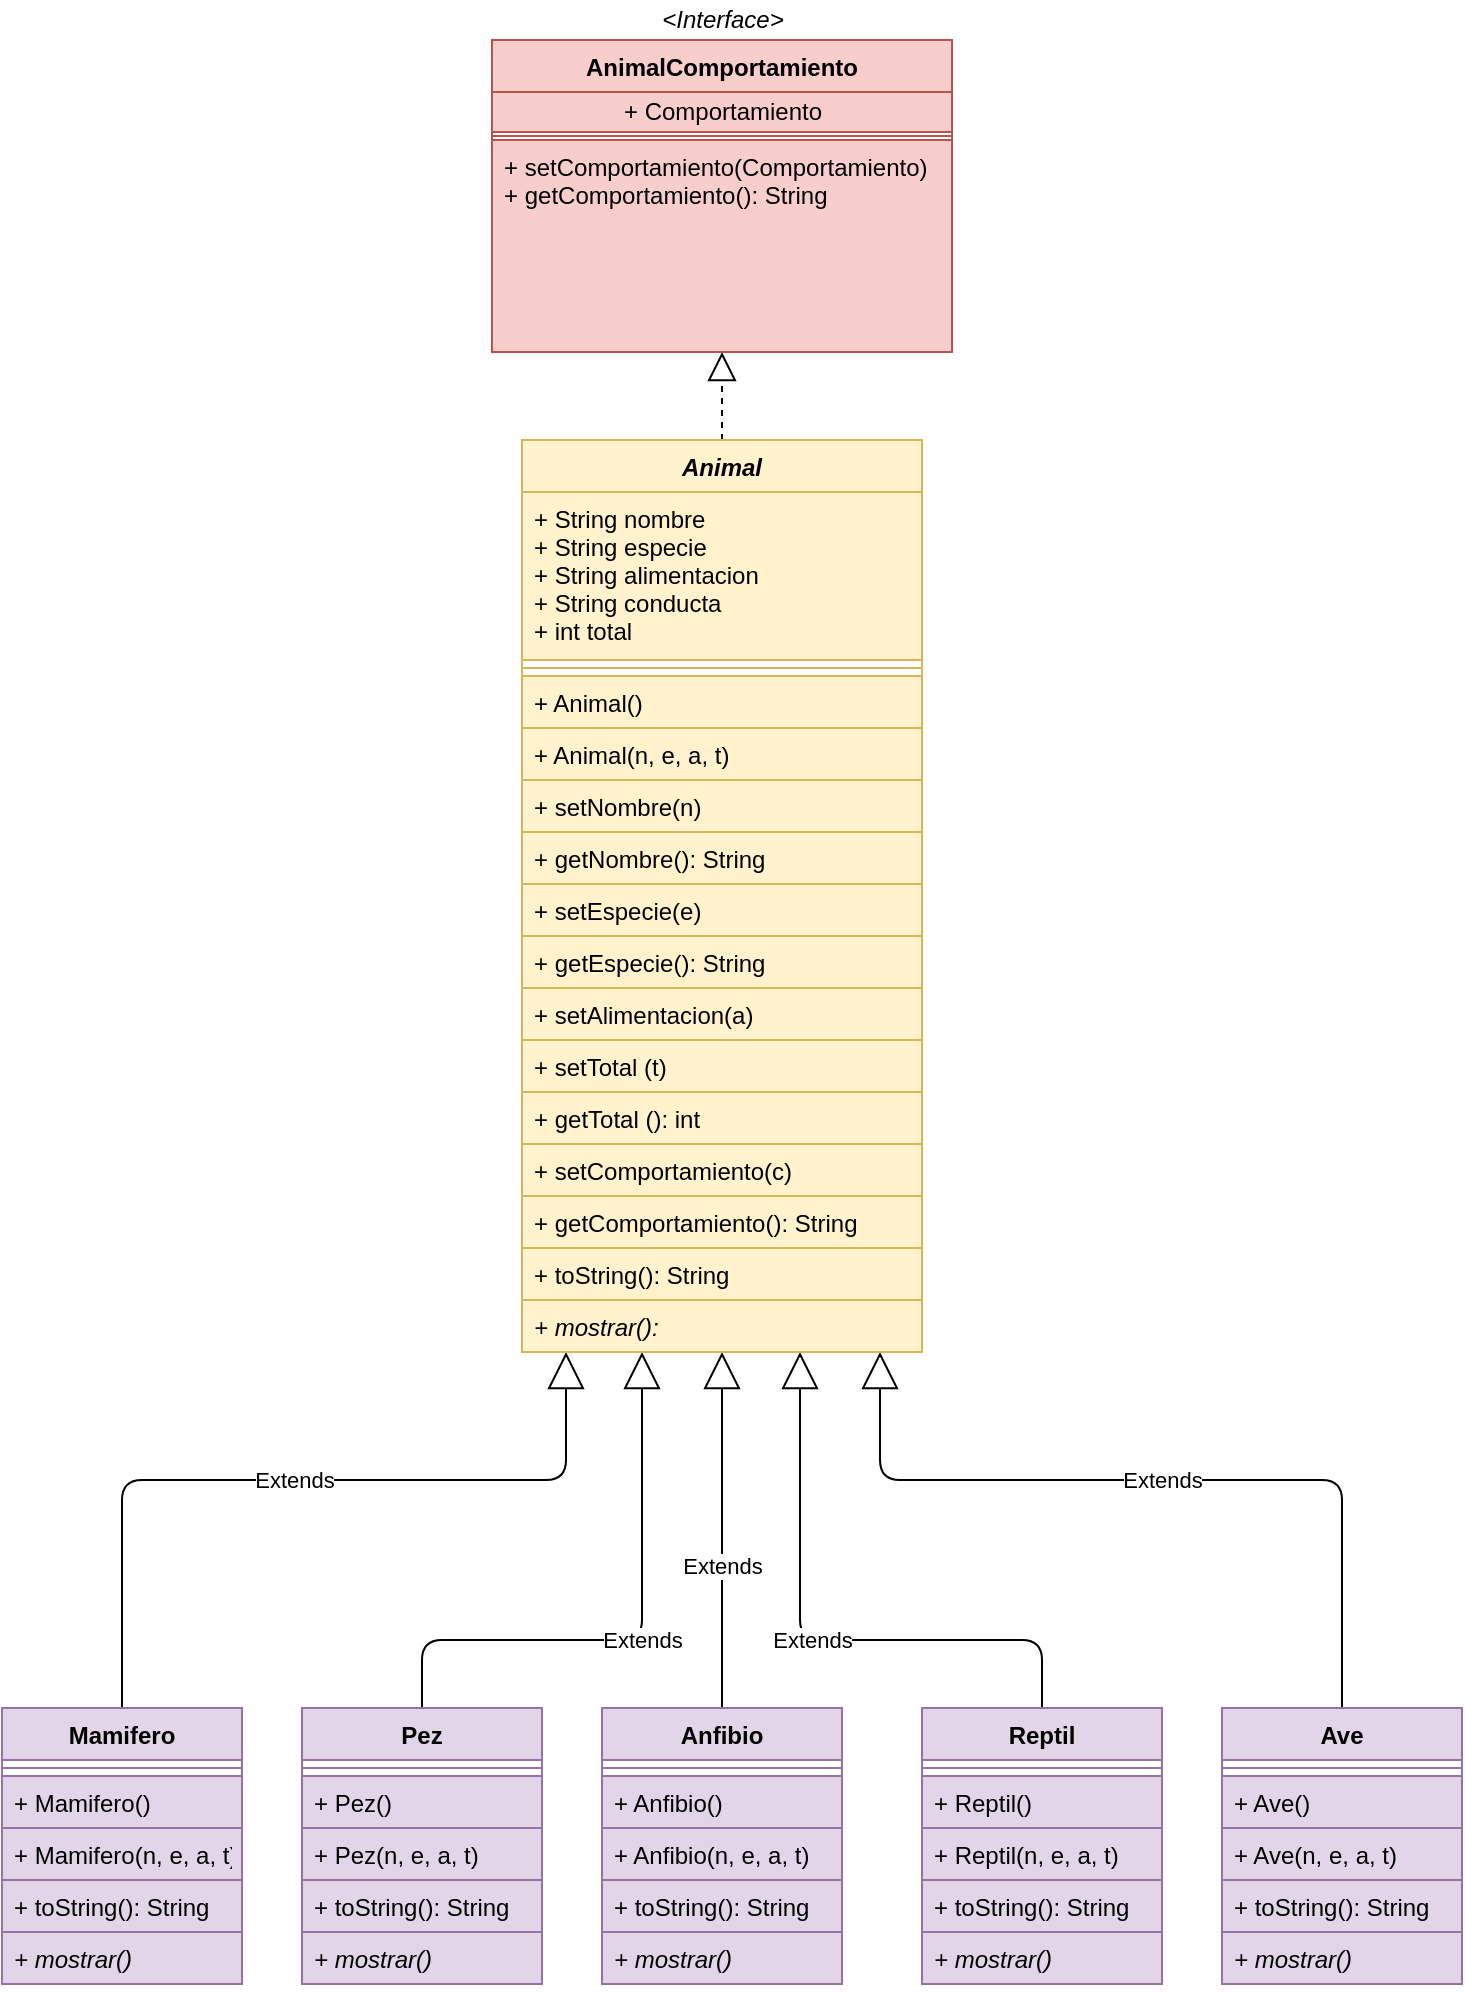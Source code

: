 <mxfile version="13.3.0" type="device"><diagram id="ma7LiSEl2wqKpgJPbzHs" name="Page-1"><mxGraphModel dx="750" dy="399" grid="1" gridSize="10" guides="1" tooltips="1" connect="1" arrows="1" fold="1" page="1" pageScale="1" pageWidth="827" pageHeight="1169" math="0" shadow="0"><root><mxCell id="0"/><mxCell id="1" parent="0"/><mxCell id="4tWrSCe4D15tOu50WtTA-26" value="Extends" style="endArrow=block;endSize=16;endFill=0;html=1;" edge="1" parent="1" source="4tWrSCe4D15tOu50WtTA-142" target="4tWrSCe4D15tOu50WtTA-131"><mxGeometry x="-0.2" width="160" relative="1" as="geometry"><mxPoint x="400" y="874" as="sourcePoint"/><mxPoint x="400" y="700" as="targetPoint"/><mxPoint as="offset"/></mxGeometry></mxCell><mxCell id="4tWrSCe4D15tOu50WtTA-40" value="Extends" style="endArrow=block;endSize=16;endFill=0;html=1;edgeStyle=orthogonalEdgeStyle;" edge="1" parent="1" source="4tWrSCe4D15tOu50WtTA-65" target="4tWrSCe4D15tOu50WtTA-131"><mxGeometry width="160" relative="1" as="geometry"><mxPoint x="260" y="790" as="sourcePoint"/><mxPoint x="322" y="690" as="targetPoint"/><Array as="points"><mxPoint x="100" y="760"/><mxPoint x="322" y="760"/></Array></mxGeometry></mxCell><mxCell id="4tWrSCe4D15tOu50WtTA-92" value="Extends" style="endArrow=block;endSize=16;endFill=0;html=1;edgeStyle=orthogonalEdgeStyle;" edge="1" parent="1" source="4tWrSCe4D15tOu50WtTA-136" target="4tWrSCe4D15tOu50WtTA-131"><mxGeometry width="160" relative="1" as="geometry"><mxPoint x="250" y="874" as="sourcePoint"/><mxPoint x="360" y="700" as="targetPoint"/><Array as="points"><mxPoint x="250" y="840"/><mxPoint x="360" y="840"/></Array></mxGeometry></mxCell><mxCell id="4tWrSCe4D15tOu50WtTA-93" value="Extends" style="endArrow=block;endSize=16;endFill=0;html=1;edgeStyle=orthogonalEdgeStyle;exitX=0.5;exitY=0;exitDx=0;exitDy=0;" edge="1" parent="1" source="4tWrSCe4D15tOu50WtTA-148" target="4tWrSCe4D15tOu50WtTA-131"><mxGeometry width="160" relative="1" as="geometry"><mxPoint x="590" y="900" as="sourcePoint"/><mxPoint x="440" y="690" as="targetPoint"/><Array as="points"><mxPoint x="560" y="840"/><mxPoint x="439" y="840"/></Array></mxGeometry></mxCell><mxCell id="4tWrSCe4D15tOu50WtTA-94" value="Extends" style="endArrow=block;endSize=16;endFill=0;html=1;edgeStyle=orthogonalEdgeStyle;" edge="1" parent="1" source="4tWrSCe4D15tOu50WtTA-154" target="4tWrSCe4D15tOu50WtTA-131"><mxGeometry width="160" relative="1" as="geometry"><mxPoint x="740" y="874" as="sourcePoint"/><mxPoint x="479" y="701" as="targetPoint"/><Array as="points"><mxPoint x="710" y="760"/><mxPoint x="479" y="760"/></Array></mxGeometry></mxCell><mxCell id="4tWrSCe4D15tOu50WtTA-102" value="" style="endArrow=block;dashed=1;endFill=0;endSize=12;html=1;exitX=0.5;exitY=0;exitDx=0;exitDy=0;" edge="1" parent="1" source="4tWrSCe4D15tOu50WtTA-16" target="4tWrSCe4D15tOu50WtTA-106"><mxGeometry width="160" relative="1" as="geometry"><mxPoint x="401" y="272" as="sourcePoint"/><mxPoint x="401" y="212" as="targetPoint"/></mxGeometry></mxCell><mxCell id="4tWrSCe4D15tOu50WtTA-103" value="AnimalComportamiento" style="swimlane;fontStyle=1;align=center;verticalAlign=top;childLayout=stackLayout;horizontal=1;startSize=26;horizontalStack=0;resizeParent=1;resizeParentMax=0;resizeLast=0;collapsible=1;marginBottom=0;fillColor=#f8cecc;strokeColor=#b85450;" vertex="1" parent="1"><mxGeometry x="285" y="40" width="230" height="156" as="geometry"/></mxCell><mxCell id="4tWrSCe4D15tOu50WtTA-107" value="+ Comportamiento" style="text;html=1;align=center;verticalAlign=middle;resizable=0;points=[];autosize=1;fillColor=#f8cecc;strokeColor=#b85450;" vertex="1" parent="4tWrSCe4D15tOu50WtTA-103"><mxGeometry y="26" width="230" height="20" as="geometry"/></mxCell><mxCell id="4tWrSCe4D15tOu50WtTA-105" value="" style="line;strokeWidth=1;fillColor=#f8cecc;align=left;verticalAlign=middle;spacingTop=-1;spacingLeft=3;spacingRight=3;rotatable=0;labelPosition=right;points=[];portConstraint=eastwest;strokeColor=#b85450;" vertex="1" parent="4tWrSCe4D15tOu50WtTA-103"><mxGeometry y="46" width="230" height="4" as="geometry"/></mxCell><mxCell id="4tWrSCe4D15tOu50WtTA-106" value="+ setComportamiento(Comportamiento)&#xA;+ getComportamiento(): String&#xA;" style="text;strokeColor=#b85450;fillColor=#f8cecc;align=left;verticalAlign=top;spacingLeft=4;spacingRight=4;overflow=hidden;rotatable=0;points=[[0,0.5],[1,0.5]];portConstraint=eastwest;" vertex="1" parent="4tWrSCe4D15tOu50WtTA-103"><mxGeometry y="50" width="230" height="106" as="geometry"/></mxCell><mxCell id="4tWrSCe4D15tOu50WtTA-16" value="Animal" style="swimlane;fontStyle=3;align=center;verticalAlign=top;childLayout=stackLayout;horizontal=1;startSize=26;horizontalStack=0;resizeParent=1;resizeParentMax=0;resizeLast=0;collapsible=1;marginBottom=0;fillColor=#fff2cc;strokeColor=#d6b656;" vertex="1" parent="1"><mxGeometry x="300" y="240" width="200" height="456" as="geometry"/></mxCell><mxCell id="4tWrSCe4D15tOu50WtTA-17" value="+ String nombre&#xA;+ String especie&#xA;+ String alimentacion&#xA;+ String conducta&#xA;+ int total&#xA;" style="text;strokeColor=#d6b656;fillColor=#fff2cc;align=left;verticalAlign=top;spacingLeft=4;spacingRight=4;overflow=hidden;rotatable=0;points=[[0,0.5],[1,0.5]];portConstraint=eastwest;" vertex="1" parent="4tWrSCe4D15tOu50WtTA-16"><mxGeometry y="26" width="200" height="84" as="geometry"/></mxCell><mxCell id="4tWrSCe4D15tOu50WtTA-18" value="" style="line;strokeWidth=1;fillColor=#fff2cc;align=left;verticalAlign=middle;spacingTop=-1;spacingLeft=3;spacingRight=3;rotatable=0;labelPosition=right;points=[];portConstraint=eastwest;strokeColor=#d6b656;" vertex="1" parent="4tWrSCe4D15tOu50WtTA-16"><mxGeometry y="110" width="200" height="8" as="geometry"/></mxCell><mxCell id="4tWrSCe4D15tOu50WtTA-118" value="+ Animal()" style="text;strokeColor=#d6b656;fillColor=#fff2cc;align=left;verticalAlign=top;spacingLeft=4;spacingRight=4;overflow=hidden;rotatable=0;points=[[0,0.5],[1,0.5]];portConstraint=eastwest;" vertex="1" parent="4tWrSCe4D15tOu50WtTA-16"><mxGeometry y="118" width="200" height="26" as="geometry"/></mxCell><mxCell id="4tWrSCe4D15tOu50WtTA-119" value="+ Animal(n, e, a, t)" style="text;strokeColor=#d6b656;fillColor=#fff2cc;align=left;verticalAlign=top;spacingLeft=4;spacingRight=4;overflow=hidden;rotatable=0;points=[[0,0.5],[1,0.5]];portConstraint=eastwest;" vertex="1" parent="4tWrSCe4D15tOu50WtTA-16"><mxGeometry y="144" width="200" height="26" as="geometry"/></mxCell><mxCell id="4tWrSCe4D15tOu50WtTA-121" value="+ setNombre(n)" style="text;strokeColor=#d6b656;fillColor=#fff2cc;align=left;verticalAlign=top;spacingLeft=4;spacingRight=4;overflow=hidden;rotatable=0;points=[[0,0.5],[1,0.5]];portConstraint=eastwest;" vertex="1" parent="4tWrSCe4D15tOu50WtTA-16"><mxGeometry y="170" width="200" height="26" as="geometry"/></mxCell><mxCell id="4tWrSCe4D15tOu50WtTA-124" value="+ getNombre(): String" style="text;strokeColor=#d6b656;fillColor=#fff2cc;align=left;verticalAlign=top;spacingLeft=4;spacingRight=4;overflow=hidden;rotatable=0;points=[[0,0.5],[1,0.5]];portConstraint=eastwest;" vertex="1" parent="4tWrSCe4D15tOu50WtTA-16"><mxGeometry y="196" width="200" height="26" as="geometry"/></mxCell><mxCell id="4tWrSCe4D15tOu50WtTA-122" value="+ setEspecie(e)" style="text;strokeColor=#d6b656;fillColor=#fff2cc;align=left;verticalAlign=top;spacingLeft=4;spacingRight=4;overflow=hidden;rotatable=0;points=[[0,0.5],[1,0.5]];portConstraint=eastwest;" vertex="1" parent="4tWrSCe4D15tOu50WtTA-16"><mxGeometry y="222" width="200" height="26" as="geometry"/></mxCell><mxCell id="4tWrSCe4D15tOu50WtTA-129" value="+ getEspecie(): String" style="text;strokeColor=#d6b656;fillColor=#fff2cc;align=left;verticalAlign=top;spacingLeft=4;spacingRight=4;overflow=hidden;rotatable=0;points=[[0,0.5],[1,0.5]];portConstraint=eastwest;" vertex="1" parent="4tWrSCe4D15tOu50WtTA-16"><mxGeometry y="248" width="200" height="26" as="geometry"/></mxCell><mxCell id="4tWrSCe4D15tOu50WtTA-128" value="+ setAlimentacion(a)" style="text;strokeColor=#d6b656;fillColor=#fff2cc;align=left;verticalAlign=top;spacingLeft=4;spacingRight=4;overflow=hidden;rotatable=0;points=[[0,0.5],[1,0.5]];portConstraint=eastwest;" vertex="1" parent="4tWrSCe4D15tOu50WtTA-16"><mxGeometry y="274" width="200" height="26" as="geometry"/></mxCell><mxCell id="4tWrSCe4D15tOu50WtTA-123" value="+ setTotal (t)" style="text;strokeColor=#d6b656;fillColor=#fff2cc;align=left;verticalAlign=top;spacingLeft=4;spacingRight=4;overflow=hidden;rotatable=0;points=[[0,0.5],[1,0.5]];portConstraint=eastwest;" vertex="1" parent="4tWrSCe4D15tOu50WtTA-16"><mxGeometry y="300" width="200" height="26" as="geometry"/></mxCell><mxCell id="4tWrSCe4D15tOu50WtTA-125" value="+ getTotal (): int&#xA;" style="text;strokeColor=#d6b656;fillColor=#fff2cc;align=left;verticalAlign=top;spacingLeft=4;spacingRight=4;overflow=hidden;rotatable=0;points=[[0,0.5],[1,0.5]];portConstraint=eastwest;" vertex="1" parent="4tWrSCe4D15tOu50WtTA-16"><mxGeometry y="326" width="200" height="26" as="geometry"/></mxCell><mxCell id="4tWrSCe4D15tOu50WtTA-126" value="+ setComportamiento(c)" style="text;strokeColor=#d6b656;fillColor=#fff2cc;align=left;verticalAlign=top;spacingLeft=4;spacingRight=4;overflow=hidden;rotatable=0;points=[[0,0.5],[1,0.5]];portConstraint=eastwest;" vertex="1" parent="4tWrSCe4D15tOu50WtTA-16"><mxGeometry y="352" width="200" height="26" as="geometry"/></mxCell><mxCell id="4tWrSCe4D15tOu50WtTA-120" value="+ getComportamiento(): String" style="text;strokeColor=#d6b656;fillColor=#fff2cc;align=left;verticalAlign=top;spacingLeft=4;spacingRight=4;overflow=hidden;rotatable=0;points=[[0,0.5],[1,0.5]];portConstraint=eastwest;" vertex="1" parent="4tWrSCe4D15tOu50WtTA-16"><mxGeometry y="378" width="200" height="26" as="geometry"/></mxCell><mxCell id="4tWrSCe4D15tOu50WtTA-130" value="+ toString(): String" style="text;strokeColor=#d6b656;fillColor=#fff2cc;align=left;verticalAlign=top;spacingLeft=4;spacingRight=4;overflow=hidden;rotatable=0;points=[[0,0.5],[1,0.5]];portConstraint=eastwest;" vertex="1" parent="4tWrSCe4D15tOu50WtTA-16"><mxGeometry y="404" width="200" height="26" as="geometry"/></mxCell><mxCell id="4tWrSCe4D15tOu50WtTA-131" value="+ mostrar():" style="text;strokeColor=#d6b656;fillColor=#fff2cc;align=left;verticalAlign=top;spacingLeft=4;spacingRight=4;overflow=hidden;rotatable=0;points=[[0,0.5],[1,0.5]];portConstraint=eastwest;fontStyle=2" vertex="1" parent="4tWrSCe4D15tOu50WtTA-16"><mxGeometry y="430" width="200" height="26" as="geometry"/></mxCell><mxCell id="4tWrSCe4D15tOu50WtTA-65" value="Mamifero" style="swimlane;fontStyle=1;align=center;verticalAlign=top;childLayout=stackLayout;horizontal=1;startSize=26;horizontalStack=0;resizeParent=1;resizeParentMax=0;resizeLast=0;collapsible=1;marginBottom=0;fillColor=#e1d5e7;strokeColor=#9673a6;" vertex="1" parent="1"><mxGeometry x="40" y="874" width="120" height="138" as="geometry"/></mxCell><mxCell id="4tWrSCe4D15tOu50WtTA-67" value="" style="line;strokeWidth=1;fillColor=#e1d5e7;align=left;verticalAlign=middle;spacingTop=-1;spacingLeft=3;spacingRight=3;rotatable=0;labelPosition=right;points=[];portConstraint=eastwest;strokeColor=#9673a6;" vertex="1" parent="4tWrSCe4D15tOu50WtTA-65"><mxGeometry y="26" width="120" height="8" as="geometry"/></mxCell><mxCell id="4tWrSCe4D15tOu50WtTA-132" value="+ Mamifero()" style="text;strokeColor=#9673a6;fillColor=#e1d5e7;align=left;verticalAlign=top;spacingLeft=4;spacingRight=4;overflow=hidden;rotatable=0;points=[[0,0.5],[1,0.5]];portConstraint=eastwest;" vertex="1" parent="4tWrSCe4D15tOu50WtTA-65"><mxGeometry y="34" width="120" height="26" as="geometry"/></mxCell><mxCell id="4tWrSCe4D15tOu50WtTA-133" value="+ Mamifero(n, e, a, t)" style="text;strokeColor=#9673a6;fillColor=#e1d5e7;align=left;verticalAlign=top;spacingLeft=4;spacingRight=4;overflow=hidden;rotatable=0;points=[[0,0.5],[1,0.5]];portConstraint=eastwest;" vertex="1" parent="4tWrSCe4D15tOu50WtTA-65"><mxGeometry y="60" width="120" height="26" as="geometry"/></mxCell><mxCell id="4tWrSCe4D15tOu50WtTA-134" value="+ toString(): String" style="text;strokeColor=#9673a6;fillColor=#e1d5e7;align=left;verticalAlign=top;spacingLeft=4;spacingRight=4;overflow=hidden;rotatable=0;points=[[0,0.5],[1,0.5]];portConstraint=eastwest;" vertex="1" parent="4tWrSCe4D15tOu50WtTA-65"><mxGeometry y="86" width="120" height="26" as="geometry"/></mxCell><mxCell id="4tWrSCe4D15tOu50WtTA-135" value="+ mostrar()" style="text;strokeColor=#9673a6;fillColor=#e1d5e7;align=left;verticalAlign=top;spacingLeft=4;spacingRight=4;overflow=hidden;rotatable=0;points=[[0,0.5],[1,0.5]];portConstraint=eastwest;fontStyle=2" vertex="1" parent="4tWrSCe4D15tOu50WtTA-65"><mxGeometry y="112" width="120" height="26" as="geometry"/></mxCell><mxCell id="4tWrSCe4D15tOu50WtTA-108" value="&lt;i&gt;&amp;lt;Interface&amp;gt;&lt;/i&gt;" style="text;html=1;align=center;verticalAlign=middle;resizable=0;points=[];autosize=1;" vertex="1" parent="1"><mxGeometry x="360" y="20" width="80" height="20" as="geometry"/></mxCell><mxCell id="4tWrSCe4D15tOu50WtTA-136" value="Pez" style="swimlane;fontStyle=1;align=center;verticalAlign=top;childLayout=stackLayout;horizontal=1;startSize=26;horizontalStack=0;resizeParent=1;resizeParentMax=0;resizeLast=0;collapsible=1;marginBottom=0;fillColor=#e1d5e7;strokeColor=#9673a6;" vertex="1" parent="1"><mxGeometry x="190" y="874" width="120" height="138" as="geometry"/></mxCell><mxCell id="4tWrSCe4D15tOu50WtTA-137" value="" style="line;strokeWidth=1;fillColor=#e1d5e7;align=left;verticalAlign=middle;spacingTop=-1;spacingLeft=3;spacingRight=3;rotatable=0;labelPosition=right;points=[];portConstraint=eastwest;strokeColor=#9673a6;" vertex="1" parent="4tWrSCe4D15tOu50WtTA-136"><mxGeometry y="26" width="120" height="8" as="geometry"/></mxCell><mxCell id="4tWrSCe4D15tOu50WtTA-138" value="+ Pez()" style="text;strokeColor=#9673a6;fillColor=#e1d5e7;align=left;verticalAlign=top;spacingLeft=4;spacingRight=4;overflow=hidden;rotatable=0;points=[[0,0.5],[1,0.5]];portConstraint=eastwest;" vertex="1" parent="4tWrSCe4D15tOu50WtTA-136"><mxGeometry y="34" width="120" height="26" as="geometry"/></mxCell><mxCell id="4tWrSCe4D15tOu50WtTA-139" value="+ Pez(n, e, a, t)" style="text;strokeColor=#9673a6;fillColor=#e1d5e7;align=left;verticalAlign=top;spacingLeft=4;spacingRight=4;overflow=hidden;rotatable=0;points=[[0,0.5],[1,0.5]];portConstraint=eastwest;" vertex="1" parent="4tWrSCe4D15tOu50WtTA-136"><mxGeometry y="60" width="120" height="26" as="geometry"/></mxCell><mxCell id="4tWrSCe4D15tOu50WtTA-140" value="+ toString(): String" style="text;strokeColor=#9673a6;fillColor=#e1d5e7;align=left;verticalAlign=top;spacingLeft=4;spacingRight=4;overflow=hidden;rotatable=0;points=[[0,0.5],[1,0.5]];portConstraint=eastwest;" vertex="1" parent="4tWrSCe4D15tOu50WtTA-136"><mxGeometry y="86" width="120" height="26" as="geometry"/></mxCell><mxCell id="4tWrSCe4D15tOu50WtTA-141" value="+ mostrar()" style="text;strokeColor=#9673a6;fillColor=#e1d5e7;align=left;verticalAlign=top;spacingLeft=4;spacingRight=4;overflow=hidden;rotatable=0;points=[[0,0.5],[1,0.5]];portConstraint=eastwest;fontStyle=2" vertex="1" parent="4tWrSCe4D15tOu50WtTA-136"><mxGeometry y="112" width="120" height="26" as="geometry"/></mxCell><mxCell id="4tWrSCe4D15tOu50WtTA-142" value="Anfibio" style="swimlane;fontStyle=1;align=center;verticalAlign=top;childLayout=stackLayout;horizontal=1;startSize=26;horizontalStack=0;resizeParent=1;resizeParentMax=0;resizeLast=0;collapsible=1;marginBottom=0;fillColor=#e1d5e7;strokeColor=#9673a6;" vertex="1" parent="1"><mxGeometry x="340" y="874" width="120" height="138" as="geometry"/></mxCell><mxCell id="4tWrSCe4D15tOu50WtTA-143" value="" style="line;strokeWidth=1;fillColor=#e1d5e7;align=left;verticalAlign=middle;spacingTop=-1;spacingLeft=3;spacingRight=3;rotatable=0;labelPosition=right;points=[];portConstraint=eastwest;strokeColor=#9673a6;" vertex="1" parent="4tWrSCe4D15tOu50WtTA-142"><mxGeometry y="26" width="120" height="8" as="geometry"/></mxCell><mxCell id="4tWrSCe4D15tOu50WtTA-144" value="+ Anfibio()" style="text;strokeColor=#9673a6;fillColor=#e1d5e7;align=left;verticalAlign=top;spacingLeft=4;spacingRight=4;overflow=hidden;rotatable=0;points=[[0,0.5],[1,0.5]];portConstraint=eastwest;" vertex="1" parent="4tWrSCe4D15tOu50WtTA-142"><mxGeometry y="34" width="120" height="26" as="geometry"/></mxCell><mxCell id="4tWrSCe4D15tOu50WtTA-145" value="+ Anfibio(n, e, a, t)" style="text;strokeColor=#9673a6;fillColor=#e1d5e7;align=left;verticalAlign=top;spacingLeft=4;spacingRight=4;overflow=hidden;rotatable=0;points=[[0,0.5],[1,0.5]];portConstraint=eastwest;" vertex="1" parent="4tWrSCe4D15tOu50WtTA-142"><mxGeometry y="60" width="120" height="26" as="geometry"/></mxCell><mxCell id="4tWrSCe4D15tOu50WtTA-146" value="+ toString(): String" style="text;strokeColor=#9673a6;fillColor=#e1d5e7;align=left;verticalAlign=top;spacingLeft=4;spacingRight=4;overflow=hidden;rotatable=0;points=[[0,0.5],[1,0.5]];portConstraint=eastwest;" vertex="1" parent="4tWrSCe4D15tOu50WtTA-142"><mxGeometry y="86" width="120" height="26" as="geometry"/></mxCell><mxCell id="4tWrSCe4D15tOu50WtTA-147" value="+ mostrar()" style="text;strokeColor=#9673a6;fillColor=#e1d5e7;align=left;verticalAlign=top;spacingLeft=4;spacingRight=4;overflow=hidden;rotatable=0;points=[[0,0.5],[1,0.5]];portConstraint=eastwest;fontStyle=2" vertex="1" parent="4tWrSCe4D15tOu50WtTA-142"><mxGeometry y="112" width="120" height="26" as="geometry"/></mxCell><mxCell id="4tWrSCe4D15tOu50WtTA-148" value="Reptil" style="swimlane;fontStyle=1;align=center;verticalAlign=top;childLayout=stackLayout;horizontal=1;startSize=26;horizontalStack=0;resizeParent=1;resizeParentMax=0;resizeLast=0;collapsible=1;marginBottom=0;fillColor=#e1d5e7;strokeColor=#9673a6;" vertex="1" parent="1"><mxGeometry x="500" y="874" width="120" height="138" as="geometry"/></mxCell><mxCell id="4tWrSCe4D15tOu50WtTA-149" value="" style="line;strokeWidth=1;fillColor=#e1d5e7;align=left;verticalAlign=middle;spacingTop=-1;spacingLeft=3;spacingRight=3;rotatable=0;labelPosition=right;points=[];portConstraint=eastwest;strokeColor=#9673a6;" vertex="1" parent="4tWrSCe4D15tOu50WtTA-148"><mxGeometry y="26" width="120" height="8" as="geometry"/></mxCell><mxCell id="4tWrSCe4D15tOu50WtTA-150" value="+ Reptil()" style="text;strokeColor=#9673a6;fillColor=#e1d5e7;align=left;verticalAlign=top;spacingLeft=4;spacingRight=4;overflow=hidden;rotatable=0;points=[[0,0.5],[1,0.5]];portConstraint=eastwest;" vertex="1" parent="4tWrSCe4D15tOu50WtTA-148"><mxGeometry y="34" width="120" height="26" as="geometry"/></mxCell><mxCell id="4tWrSCe4D15tOu50WtTA-151" value="+ Reptil(n, e, a, t)" style="text;strokeColor=#9673a6;fillColor=#e1d5e7;align=left;verticalAlign=top;spacingLeft=4;spacingRight=4;overflow=hidden;rotatable=0;points=[[0,0.5],[1,0.5]];portConstraint=eastwest;" vertex="1" parent="4tWrSCe4D15tOu50WtTA-148"><mxGeometry y="60" width="120" height="26" as="geometry"/></mxCell><mxCell id="4tWrSCe4D15tOu50WtTA-152" value="+ toString(): String" style="text;strokeColor=#9673a6;fillColor=#e1d5e7;align=left;verticalAlign=top;spacingLeft=4;spacingRight=4;overflow=hidden;rotatable=0;points=[[0,0.5],[1,0.5]];portConstraint=eastwest;" vertex="1" parent="4tWrSCe4D15tOu50WtTA-148"><mxGeometry y="86" width="120" height="26" as="geometry"/></mxCell><mxCell id="4tWrSCe4D15tOu50WtTA-153" value="+ mostrar()" style="text;strokeColor=#9673a6;fillColor=#e1d5e7;align=left;verticalAlign=top;spacingLeft=4;spacingRight=4;overflow=hidden;rotatable=0;points=[[0,0.5],[1,0.5]];portConstraint=eastwest;fontStyle=2" vertex="1" parent="4tWrSCe4D15tOu50WtTA-148"><mxGeometry y="112" width="120" height="26" as="geometry"/></mxCell><mxCell id="4tWrSCe4D15tOu50WtTA-154" value="Ave" style="swimlane;fontStyle=1;align=center;verticalAlign=top;childLayout=stackLayout;horizontal=1;startSize=26;horizontalStack=0;resizeParent=1;resizeParentMax=0;resizeLast=0;collapsible=1;marginBottom=0;fillColor=#e1d5e7;strokeColor=#9673a6;" vertex="1" parent="1"><mxGeometry x="650" y="874" width="120" height="138" as="geometry"/></mxCell><mxCell id="4tWrSCe4D15tOu50WtTA-155" value="" style="line;strokeWidth=1;fillColor=#e1d5e7;align=left;verticalAlign=middle;spacingTop=-1;spacingLeft=3;spacingRight=3;rotatable=0;labelPosition=right;points=[];portConstraint=eastwest;strokeColor=#9673a6;" vertex="1" parent="4tWrSCe4D15tOu50WtTA-154"><mxGeometry y="26" width="120" height="8" as="geometry"/></mxCell><mxCell id="4tWrSCe4D15tOu50WtTA-156" value="+ Ave()" style="text;strokeColor=#9673a6;fillColor=#e1d5e7;align=left;verticalAlign=top;spacingLeft=4;spacingRight=4;overflow=hidden;rotatable=0;points=[[0,0.5],[1,0.5]];portConstraint=eastwest;" vertex="1" parent="4tWrSCe4D15tOu50WtTA-154"><mxGeometry y="34" width="120" height="26" as="geometry"/></mxCell><mxCell id="4tWrSCe4D15tOu50WtTA-157" value="+ Ave(n, e, a, t)" style="text;strokeColor=#9673a6;fillColor=#e1d5e7;align=left;verticalAlign=top;spacingLeft=4;spacingRight=4;overflow=hidden;rotatable=0;points=[[0,0.5],[1,0.5]];portConstraint=eastwest;" vertex="1" parent="4tWrSCe4D15tOu50WtTA-154"><mxGeometry y="60" width="120" height="26" as="geometry"/></mxCell><mxCell id="4tWrSCe4D15tOu50WtTA-158" value="+ toString(): String" style="text;strokeColor=#9673a6;fillColor=#e1d5e7;align=left;verticalAlign=top;spacingLeft=4;spacingRight=4;overflow=hidden;rotatable=0;points=[[0,0.5],[1,0.5]];portConstraint=eastwest;" vertex="1" parent="4tWrSCe4D15tOu50WtTA-154"><mxGeometry y="86" width="120" height="26" as="geometry"/></mxCell><mxCell id="4tWrSCe4D15tOu50WtTA-159" value="+ mostrar()" style="text;strokeColor=#9673a6;fillColor=#e1d5e7;align=left;verticalAlign=top;spacingLeft=4;spacingRight=4;overflow=hidden;rotatable=0;points=[[0,0.5],[1,0.5]];portConstraint=eastwest;fontStyle=2" vertex="1" parent="4tWrSCe4D15tOu50WtTA-154"><mxGeometry y="112" width="120" height="26" as="geometry"/></mxCell></root></mxGraphModel></diagram></mxfile>